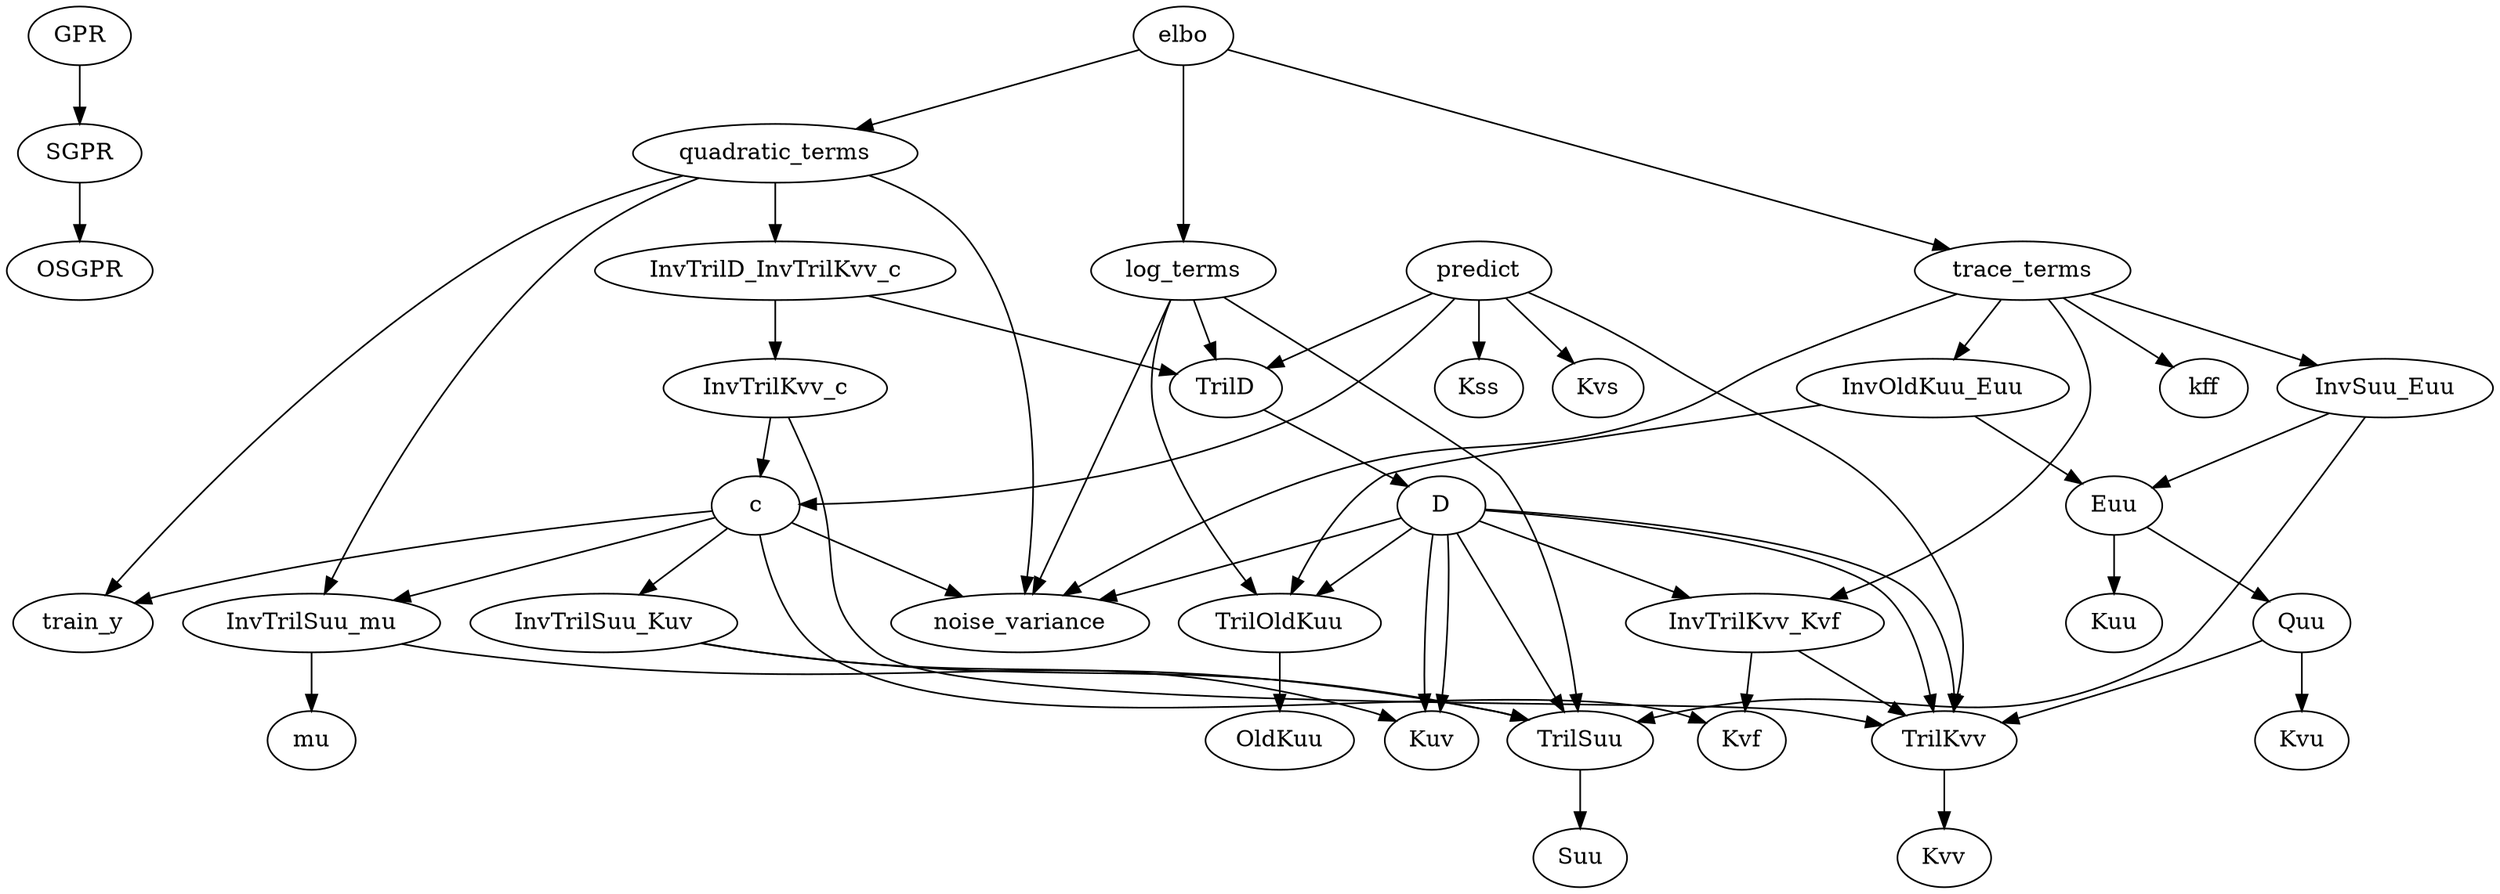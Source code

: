 digraph G{
  rankdir="TB";  // Top-down layout. Try LR for left-right layout.
  compound = true; // Allow edges between clusters.

  // Concepts
  "GPR" [href="./html/gpr.html"];
  "SGPR" [href="./html/sgpr.html"];
  "OSGPR" [href="./html/osgpr.html"];

  // Relationship
  "GPR" -> "SGPR" -> "OSGPR";

  "elbo" -> "quadratic_terms";
  "elbo" -> "log_terms";
  "elbo" -> "trace_terms";

  "quadratic_terms" -> "train_y";
  "quadratic_terms" -> "noise_variance";
  "quadratic_terms" -> "InvTrilD_InvTrilKvv_c";
  "InvTrilD_InvTrilKvv_c" -> "TrilD";
  "TrilD" -> "D";
  "InvTrilD_InvTrilKvv_c" -> "InvTrilKvv_c";
  "InvTrilKvv_c" -> "TrilKvv";
  "TrilKvv" -> "Kvv";
  "InvTrilKvv_c" -> "c";
  "quadratic_terms" -> "InvTrilSuu_mu";
  "InvTrilSuu_mu" -> "TrilSuu";
  "TrilSuu" -> "Suu";
  "InvTrilSuu_mu" -> "mu";

  "log_terms" -> "TrilD";
  "log_terms" -> "TrilSuu";
  "log_terms" -> "TrilOldKuu";
  "TrilOldKuu" -> "OldKuu";
  "log_terms" -> "noise_variance";

  "trace_terms" -> "InvSuu_Euu";
  "InvSuu_Euu" -> "TrilSuu";
  "InvSuu_Euu" -> "Euu";
  "Euu" -> "Kuu";
  "Euu" -> "Quu";
  "Quu" -> "TrilKvv";
  "Quu" -> "Kvu";
  "trace_terms" -> "InvOldKuu_Euu";
  "InvOldKuu_Euu" -> "TrilOldKuu";
  "InvOldKuu_Euu" -> "Euu";
  "trace_terms" -> "kff";
  "trace_terms" -> "InvTrilKvv_Kvf";
  "InvTrilKvv_Kvf" -> "TrilKvv";
  "InvTrilKvv_Kvf" -> "Kvf";
  "trace_terms" -> "noise_variance";

  "c" -> "noise_variance";
  "c" -> "Kvf";
  "c" -> "train_y";
  "c" -> "InvTrilSuu_Kuv";
  "InvTrilSuu_Kuv" -> "TrilSuu";
  "InvTrilSuu_Kuv" -> "Kuv";
  "c" -> "InvTrilSuu_mu";

  "D" -> "InvTrilKvv_Kvf";
  "D" -> "noise_variance";
  "D" -> "TrilSuu";
  "D" -> "Kuv";
  "D" -> "TrilKvv";
  "D" -> "TrilOldKuu";
  "D" -> "Kuv";
  "D" -> "TrilKvv";

  "predict" -> "Kss";
  "predict" -> "TrilKvv";
  "predict" -> "Kvs";
  "predict" -> "TrilD";
  "predict" -> "c";
}
